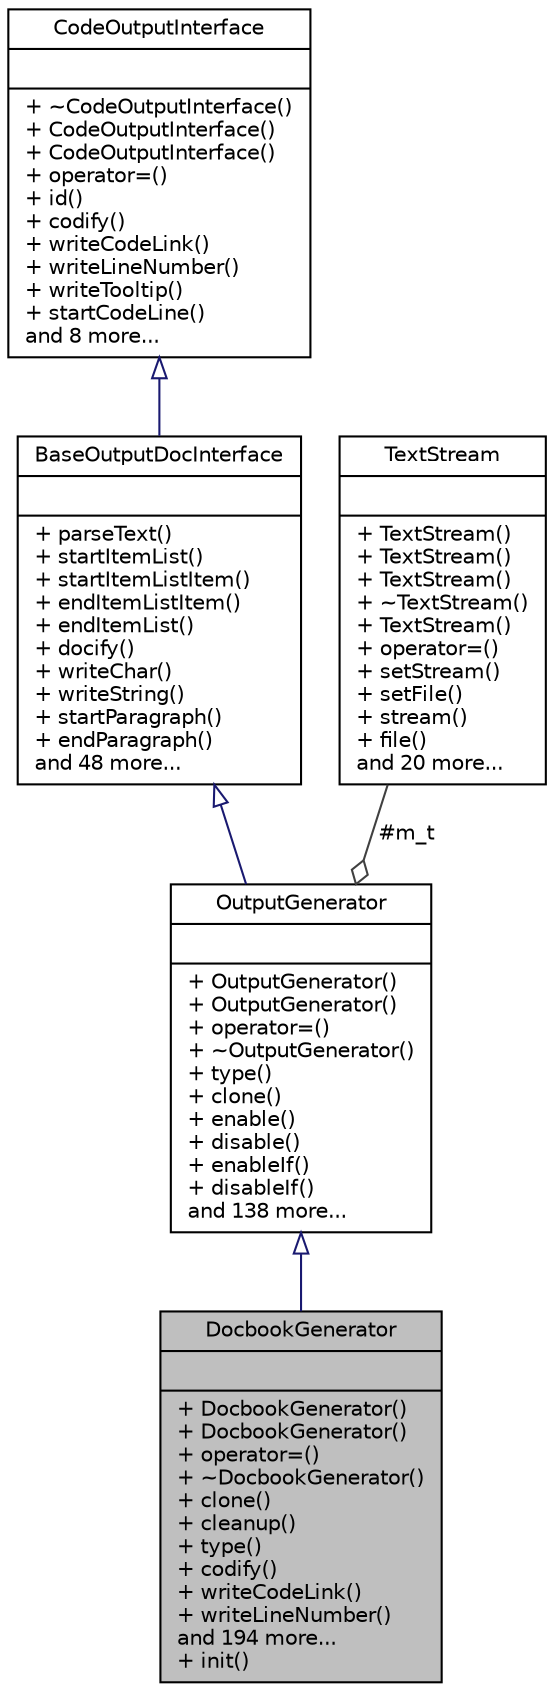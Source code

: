 digraph "DocbookGenerator"
{
 // LATEX_PDF_SIZE
  edge [fontname="Helvetica",fontsize="10",labelfontname="Helvetica",labelfontsize="10"];
  node [fontname="Helvetica",fontsize="10",shape=record];
  Node1 [label="{DocbookGenerator\n||+ DocbookGenerator()\l+ DocbookGenerator()\l+ operator=()\l+ ~DocbookGenerator()\l+ clone()\l+ cleanup()\l+ type()\l+ codify()\l+ writeCodeLink()\l+ writeLineNumber()\land 194 more...\l+ init()\l}",height=0.2,width=0.4,color="black", fillcolor="grey75", style="filled", fontcolor="black",tooltip=" "];
  Node2 -> Node1 [dir="back",color="midnightblue",fontsize="10",style="solid",arrowtail="onormal"];
  Node2 [label="{OutputGenerator\n||+ OutputGenerator()\l+ OutputGenerator()\l+ operator=()\l+ ~OutputGenerator()\l+ type()\l+ clone()\l+ enable()\l+ disable()\l+ enableIf()\l+ disableIf()\land 138 more...\l}",height=0.2,width=0.4,color="black", fillcolor="white", style="filled",URL="$classOutputGenerator.html",tooltip=" "];
  Node3 -> Node2 [dir="back",color="midnightblue",fontsize="10",style="solid",arrowtail="onormal"];
  Node3 [label="{BaseOutputDocInterface\n||+ parseText()\l+ startItemList()\l+ startItemListItem()\l+ endItemListItem()\l+ endItemList()\l+ docify()\l+ writeChar()\l+ writeString()\l+ startParagraph()\l+ endParagraph()\land 48 more...\l}",height=0.2,width=0.4,color="black", fillcolor="white", style="filled",URL="$classBaseOutputDocInterface.html",tooltip=" "];
  Node4 -> Node3 [dir="back",color="midnightblue",fontsize="10",style="solid",arrowtail="onormal"];
  Node4 [label="{CodeOutputInterface\n||+ ~CodeOutputInterface()\l+ CodeOutputInterface()\l+ CodeOutputInterface()\l+ operator=()\l+ id()\l+ codify()\l+ writeCodeLink()\l+ writeLineNumber()\l+ writeTooltip()\l+ startCodeLine()\land 8 more...\l}",height=0.2,width=0.4,color="black", fillcolor="white", style="filled",URL="$classCodeOutputInterface.html",tooltip=" "];
  Node5 -> Node2 [color="grey25",fontsize="10",style="solid",label=" #m_t" ,arrowhead="odiamond"];
  Node5 [label="{TextStream\n||+ TextStream()\l+ TextStream()\l+ TextStream()\l+ ~TextStream()\l+ TextStream()\l+ operator=()\l+ setStream()\l+ setFile()\l+ stream()\l+ file()\land 20 more...\l}",height=0.2,width=0.4,color="black", fillcolor="white", style="filled",URL="$classTextStream.html",tooltip="Text streaming class that buffers data."];
}
